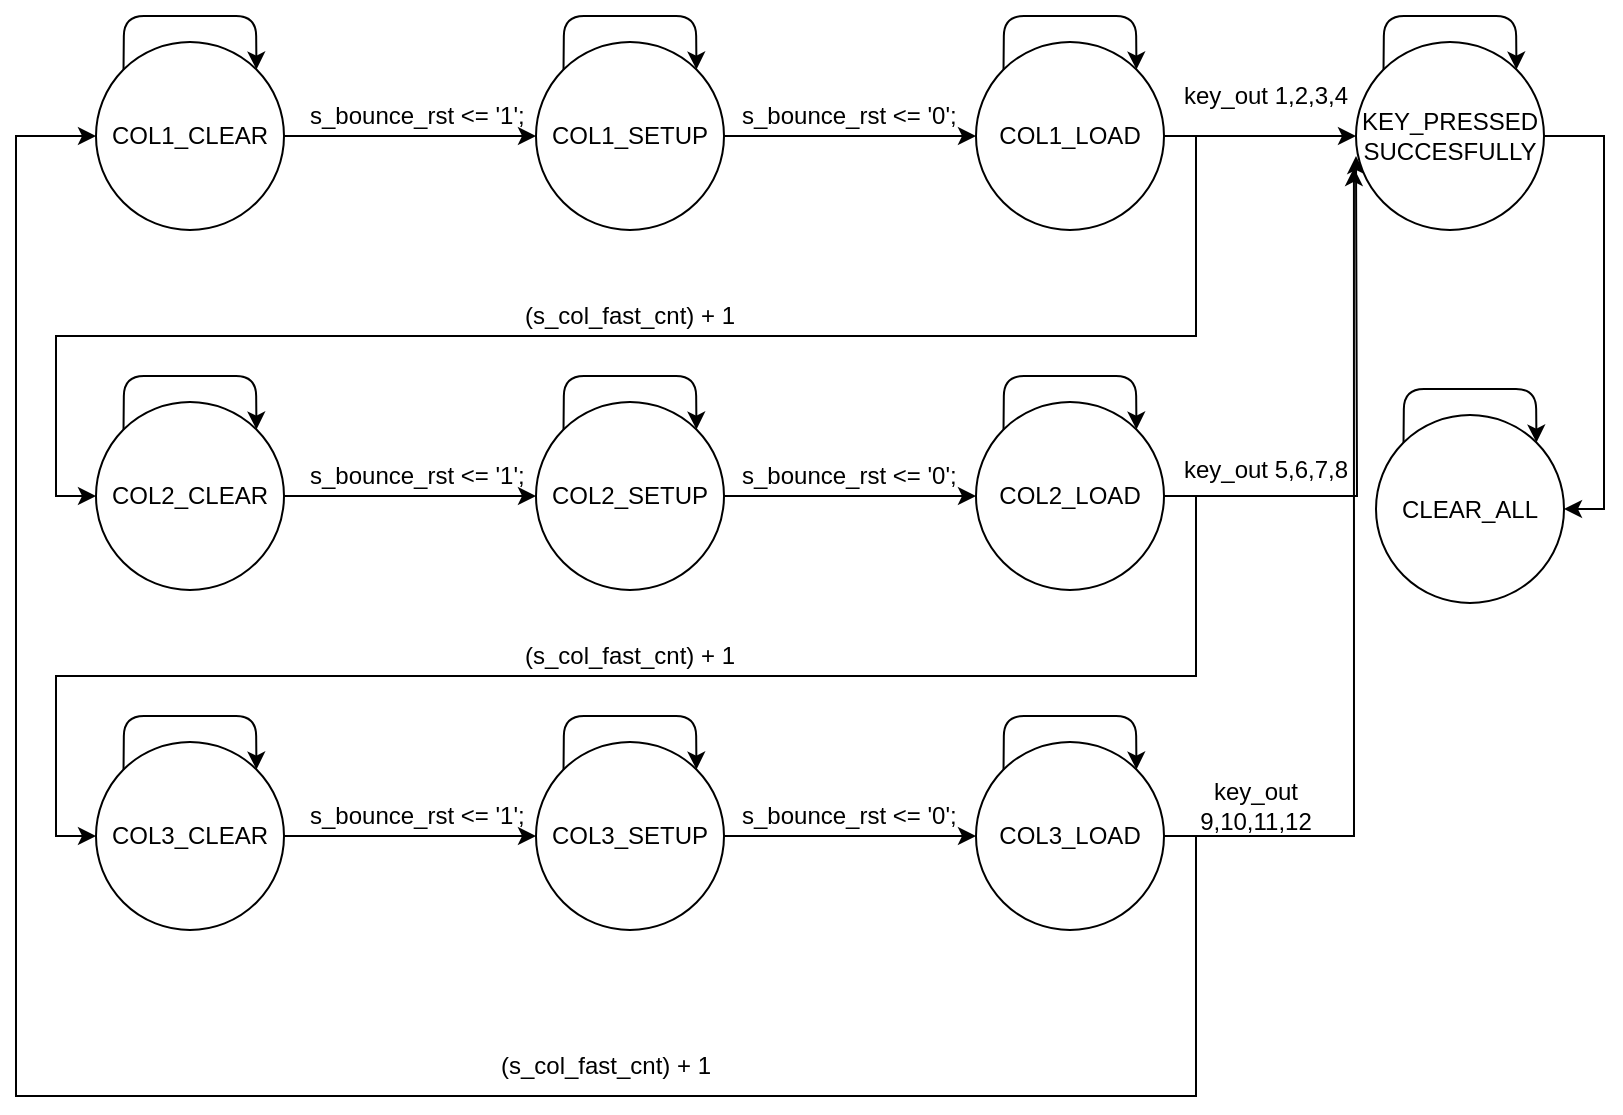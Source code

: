 <mxfile version="14.6.3" type="device"><diagram id="u2z5i0WEAehQL4D032E_" name="Page-1"><mxGraphModel dx="1342" dy="582" grid="1" gridSize="10" guides="1" tooltips="1" connect="1" arrows="1" fold="1" page="1" pageScale="1" pageWidth="827" pageHeight="1169" math="0" shadow="0"><root><mxCell id="0"/><mxCell id="1" parent="0"/><mxCell id="0HbPbbb8geqs01IQCP4d-11" style="edgeStyle=orthogonalEdgeStyle;rounded=0;orthogonalLoop=1;jettySize=auto;html=1;entryX=0;entryY=0.5;entryDx=0;entryDy=0;" edge="1" parent="1" source="0HbPbbb8geqs01IQCP4d-2" target="0HbPbbb8geqs01IQCP4d-5"><mxGeometry relative="1" as="geometry"/></mxCell><mxCell id="0HbPbbb8geqs01IQCP4d-2" value="" style="ellipse;whiteSpace=wrap;html=1;aspect=fixed;" vertex="1" parent="1"><mxGeometry x="50" y="83" width="94" height="94" as="geometry"/></mxCell><mxCell id="0HbPbbb8geqs01IQCP4d-3" value="COL1_CLEAR" style="text;html=1;strokeColor=none;fillColor=none;align=center;verticalAlign=middle;whiteSpace=wrap;rounded=0;" vertex="1" parent="1"><mxGeometry x="77" y="120" width="40" height="20" as="geometry"/></mxCell><mxCell id="0HbPbbb8geqs01IQCP4d-4" value="" style="endArrow=classic;html=1;exitX=0;exitY=0;exitDx=0;exitDy=0;entryX=1;entryY=0;entryDx=0;entryDy=0;" edge="1" parent="1" source="0HbPbbb8geqs01IQCP4d-2" target="0HbPbbb8geqs01IQCP4d-2"><mxGeometry width="50" height="50" relative="1" as="geometry"><mxPoint x="57" y="50" as="sourcePoint"/><mxPoint x="107" as="targetPoint"/><Array as="points"><mxPoint x="64" y="70"/><mxPoint x="97" y="70"/><mxPoint x="130" y="70"/></Array></mxGeometry></mxCell><mxCell id="0HbPbbb8geqs01IQCP4d-12" style="edgeStyle=orthogonalEdgeStyle;rounded=0;orthogonalLoop=1;jettySize=auto;html=1;entryX=0;entryY=0.5;entryDx=0;entryDy=0;" edge="1" parent="1" source="0HbPbbb8geqs01IQCP4d-5" target="0HbPbbb8geqs01IQCP4d-8"><mxGeometry relative="1" as="geometry"/></mxCell><mxCell id="0HbPbbb8geqs01IQCP4d-5" value="" style="ellipse;whiteSpace=wrap;html=1;aspect=fixed;" vertex="1" parent="1"><mxGeometry x="270" y="83" width="94" height="94" as="geometry"/></mxCell><mxCell id="0HbPbbb8geqs01IQCP4d-6" value="COL1_SETUP" style="text;html=1;strokeColor=none;fillColor=none;align=center;verticalAlign=middle;whiteSpace=wrap;rounded=0;" vertex="1" parent="1"><mxGeometry x="297" y="120" width="40" height="20" as="geometry"/></mxCell><mxCell id="0HbPbbb8geqs01IQCP4d-7" value="" style="endArrow=classic;html=1;exitX=0;exitY=0;exitDx=0;exitDy=0;entryX=1;entryY=0;entryDx=0;entryDy=0;" edge="1" parent="1" source="0HbPbbb8geqs01IQCP4d-5" target="0HbPbbb8geqs01IQCP4d-5"><mxGeometry width="50" height="50" relative="1" as="geometry"><mxPoint x="277" y="50" as="sourcePoint"/><mxPoint x="327" as="targetPoint"/><Array as="points"><mxPoint x="284" y="70"/><mxPoint x="317" y="70"/><mxPoint x="350" y="70"/></Array></mxGeometry></mxCell><mxCell id="0HbPbbb8geqs01IQCP4d-41" style="edgeStyle=orthogonalEdgeStyle;rounded=0;orthogonalLoop=1;jettySize=auto;html=1;entryX=0;entryY=0.5;entryDx=0;entryDy=0;" edge="1" parent="1" source="0HbPbbb8geqs01IQCP4d-8" target="0HbPbbb8geqs01IQCP4d-16"><mxGeometry relative="1" as="geometry"><Array as="points"><mxPoint x="600" y="130"/><mxPoint x="600" y="230"/><mxPoint x="30" y="230"/><mxPoint x="30" y="310"/></Array></mxGeometry></mxCell><mxCell id="0HbPbbb8geqs01IQCP4d-50" style="edgeStyle=orthogonalEdgeStyle;rounded=0;orthogonalLoop=1;jettySize=auto;html=1;entryX=0;entryY=0.5;entryDx=0;entryDy=0;" edge="1" parent="1" source="0HbPbbb8geqs01IQCP4d-8" target="0HbPbbb8geqs01IQCP4d-44"><mxGeometry relative="1" as="geometry"/></mxCell><mxCell id="0HbPbbb8geqs01IQCP4d-8" value="" style="ellipse;whiteSpace=wrap;html=1;aspect=fixed;" vertex="1" parent="1"><mxGeometry x="490" y="83" width="94" height="94" as="geometry"/></mxCell><mxCell id="0HbPbbb8geqs01IQCP4d-9" value="COL1_LOAD" style="text;html=1;strokeColor=none;fillColor=none;align=center;verticalAlign=middle;whiteSpace=wrap;rounded=0;" vertex="1" parent="1"><mxGeometry x="517" y="120" width="40" height="20" as="geometry"/></mxCell><mxCell id="0HbPbbb8geqs01IQCP4d-10" value="" style="endArrow=classic;html=1;exitX=0;exitY=0;exitDx=0;exitDy=0;entryX=1;entryY=0;entryDx=0;entryDy=0;" edge="1" parent="1" source="0HbPbbb8geqs01IQCP4d-8" target="0HbPbbb8geqs01IQCP4d-8"><mxGeometry width="50" height="50" relative="1" as="geometry"><mxPoint x="497" y="50" as="sourcePoint"/><mxPoint x="547" as="targetPoint"/><Array as="points"><mxPoint x="504" y="70"/><mxPoint x="537" y="70"/><mxPoint x="570" y="70"/></Array></mxGeometry></mxCell><mxCell id="0HbPbbb8geqs01IQCP4d-13" value="&amp;nbsp;s_bounce_rst &amp;lt;= '1';" style="text;html=1;strokeColor=none;fillColor=none;align=center;verticalAlign=middle;whiteSpace=wrap;rounded=0;" vertex="1" parent="1"><mxGeometry x="144" y="110" width="130" height="20" as="geometry"/></mxCell><mxCell id="0HbPbbb8geqs01IQCP4d-14" value="&amp;nbsp;s_bounce_rst &amp;lt;= '0';" style="text;html=1;strokeColor=none;fillColor=none;align=center;verticalAlign=middle;whiteSpace=wrap;rounded=0;" vertex="1" parent="1"><mxGeometry x="360" y="110" width="130" height="20" as="geometry"/></mxCell><mxCell id="0HbPbbb8geqs01IQCP4d-15" style="edgeStyle=orthogonalEdgeStyle;rounded=0;orthogonalLoop=1;jettySize=auto;html=1;entryX=0;entryY=0.5;entryDx=0;entryDy=0;" edge="1" parent="1" source="0HbPbbb8geqs01IQCP4d-16" target="0HbPbbb8geqs01IQCP4d-20"><mxGeometry relative="1" as="geometry"/></mxCell><mxCell id="0HbPbbb8geqs01IQCP4d-16" value="" style="ellipse;whiteSpace=wrap;html=1;aspect=fixed;" vertex="1" parent="1"><mxGeometry x="50" y="263" width="94" height="94" as="geometry"/></mxCell><mxCell id="0HbPbbb8geqs01IQCP4d-17" value="COL2_CLEAR" style="text;html=1;strokeColor=none;fillColor=none;align=center;verticalAlign=middle;whiteSpace=wrap;rounded=0;" vertex="1" parent="1"><mxGeometry x="77" y="300" width="40" height="20" as="geometry"/></mxCell><mxCell id="0HbPbbb8geqs01IQCP4d-18" value="" style="endArrow=classic;html=1;exitX=0;exitY=0;exitDx=0;exitDy=0;entryX=1;entryY=0;entryDx=0;entryDy=0;" edge="1" parent="1" source="0HbPbbb8geqs01IQCP4d-16" target="0HbPbbb8geqs01IQCP4d-16"><mxGeometry width="50" height="50" relative="1" as="geometry"><mxPoint x="57" y="230" as="sourcePoint"/><mxPoint x="107" y="180" as="targetPoint"/><Array as="points"><mxPoint x="64" y="250"/><mxPoint x="97" y="250"/><mxPoint x="130" y="250"/></Array></mxGeometry></mxCell><mxCell id="0HbPbbb8geqs01IQCP4d-19" style="edgeStyle=orthogonalEdgeStyle;rounded=0;orthogonalLoop=1;jettySize=auto;html=1;entryX=0;entryY=0.5;entryDx=0;entryDy=0;" edge="1" parent="1" source="0HbPbbb8geqs01IQCP4d-20" target="0HbPbbb8geqs01IQCP4d-23"><mxGeometry relative="1" as="geometry"/></mxCell><mxCell id="0HbPbbb8geqs01IQCP4d-20" value="" style="ellipse;whiteSpace=wrap;html=1;aspect=fixed;" vertex="1" parent="1"><mxGeometry x="270" y="263" width="94" height="94" as="geometry"/></mxCell><mxCell id="0HbPbbb8geqs01IQCP4d-21" value="COL2_SETUP" style="text;html=1;strokeColor=none;fillColor=none;align=center;verticalAlign=middle;whiteSpace=wrap;rounded=0;" vertex="1" parent="1"><mxGeometry x="297" y="300" width="40" height="20" as="geometry"/></mxCell><mxCell id="0HbPbbb8geqs01IQCP4d-22" value="" style="endArrow=classic;html=1;exitX=0;exitY=0;exitDx=0;exitDy=0;entryX=1;entryY=0;entryDx=0;entryDy=0;" edge="1" parent="1" source="0HbPbbb8geqs01IQCP4d-20" target="0HbPbbb8geqs01IQCP4d-20"><mxGeometry width="50" height="50" relative="1" as="geometry"><mxPoint x="277" y="230" as="sourcePoint"/><mxPoint x="327" y="180" as="targetPoint"/><Array as="points"><mxPoint x="284" y="250"/><mxPoint x="317" y="250"/><mxPoint x="350" y="250"/></Array></mxGeometry></mxCell><mxCell id="0HbPbbb8geqs01IQCP4d-42" style="edgeStyle=orthogonalEdgeStyle;rounded=0;orthogonalLoop=1;jettySize=auto;html=1;entryX=0;entryY=0.5;entryDx=0;entryDy=0;" edge="1" parent="1" source="0HbPbbb8geqs01IQCP4d-23" target="0HbPbbb8geqs01IQCP4d-29"><mxGeometry relative="1" as="geometry"><Array as="points"><mxPoint x="600" y="310"/><mxPoint x="600" y="400"/><mxPoint x="30" y="400"/><mxPoint x="30" y="480"/></Array></mxGeometry></mxCell><mxCell id="0HbPbbb8geqs01IQCP4d-51" style="edgeStyle=orthogonalEdgeStyle;rounded=0;orthogonalLoop=1;jettySize=auto;html=1;" edge="1" parent="1" source="0HbPbbb8geqs01IQCP4d-23"><mxGeometry relative="1" as="geometry"><mxPoint x="680" y="140" as="targetPoint"/></mxGeometry></mxCell><mxCell id="0HbPbbb8geqs01IQCP4d-23" value="" style="ellipse;whiteSpace=wrap;html=1;aspect=fixed;" vertex="1" parent="1"><mxGeometry x="490" y="263" width="94" height="94" as="geometry"/></mxCell><mxCell id="0HbPbbb8geqs01IQCP4d-24" value="COL2_LOAD" style="text;html=1;strokeColor=none;fillColor=none;align=center;verticalAlign=middle;whiteSpace=wrap;rounded=0;" vertex="1" parent="1"><mxGeometry x="517" y="300" width="40" height="20" as="geometry"/></mxCell><mxCell id="0HbPbbb8geqs01IQCP4d-25" value="" style="endArrow=classic;html=1;exitX=0;exitY=0;exitDx=0;exitDy=0;entryX=1;entryY=0;entryDx=0;entryDy=0;" edge="1" parent="1" source="0HbPbbb8geqs01IQCP4d-23" target="0HbPbbb8geqs01IQCP4d-23"><mxGeometry width="50" height="50" relative="1" as="geometry"><mxPoint x="497" y="230" as="sourcePoint"/><mxPoint x="547" y="180" as="targetPoint"/><Array as="points"><mxPoint x="504" y="250"/><mxPoint x="537" y="250"/><mxPoint x="570" y="250"/></Array></mxGeometry></mxCell><mxCell id="0HbPbbb8geqs01IQCP4d-26" value="&amp;nbsp;s_bounce_rst &amp;lt;= '1';" style="text;html=1;strokeColor=none;fillColor=none;align=center;verticalAlign=middle;whiteSpace=wrap;rounded=0;" vertex="1" parent="1"><mxGeometry x="144" y="290" width="130" height="20" as="geometry"/></mxCell><mxCell id="0HbPbbb8geqs01IQCP4d-27" value="&amp;nbsp;s_bounce_rst &amp;lt;= '0';" style="text;html=1;strokeColor=none;fillColor=none;align=center;verticalAlign=middle;whiteSpace=wrap;rounded=0;" vertex="1" parent="1"><mxGeometry x="360" y="290" width="130" height="20" as="geometry"/></mxCell><mxCell id="0HbPbbb8geqs01IQCP4d-28" style="edgeStyle=orthogonalEdgeStyle;rounded=0;orthogonalLoop=1;jettySize=auto;html=1;entryX=0;entryY=0.5;entryDx=0;entryDy=0;" edge="1" parent="1" source="0HbPbbb8geqs01IQCP4d-29" target="0HbPbbb8geqs01IQCP4d-33"><mxGeometry relative="1" as="geometry"/></mxCell><mxCell id="0HbPbbb8geqs01IQCP4d-29" value="" style="ellipse;whiteSpace=wrap;html=1;aspect=fixed;" vertex="1" parent="1"><mxGeometry x="50" y="433" width="94" height="94" as="geometry"/></mxCell><mxCell id="0HbPbbb8geqs01IQCP4d-30" value="COL3_CLEAR" style="text;html=1;strokeColor=none;fillColor=none;align=center;verticalAlign=middle;whiteSpace=wrap;rounded=0;" vertex="1" parent="1"><mxGeometry x="77" y="470" width="40" height="20" as="geometry"/></mxCell><mxCell id="0HbPbbb8geqs01IQCP4d-31" value="" style="endArrow=classic;html=1;exitX=0;exitY=0;exitDx=0;exitDy=0;entryX=1;entryY=0;entryDx=0;entryDy=0;" edge="1" parent="1" source="0HbPbbb8geqs01IQCP4d-29" target="0HbPbbb8geqs01IQCP4d-29"><mxGeometry width="50" height="50" relative="1" as="geometry"><mxPoint x="57" y="400" as="sourcePoint"/><mxPoint x="107" y="350" as="targetPoint"/><Array as="points"><mxPoint x="64" y="420"/><mxPoint x="97" y="420"/><mxPoint x="130" y="420"/></Array></mxGeometry></mxCell><mxCell id="0HbPbbb8geqs01IQCP4d-32" style="edgeStyle=orthogonalEdgeStyle;rounded=0;orthogonalLoop=1;jettySize=auto;html=1;entryX=0;entryY=0.5;entryDx=0;entryDy=0;" edge="1" parent="1" source="0HbPbbb8geqs01IQCP4d-33" target="0HbPbbb8geqs01IQCP4d-36"><mxGeometry relative="1" as="geometry"/></mxCell><mxCell id="0HbPbbb8geqs01IQCP4d-33" value="" style="ellipse;whiteSpace=wrap;html=1;aspect=fixed;" vertex="1" parent="1"><mxGeometry x="270" y="433" width="94" height="94" as="geometry"/></mxCell><mxCell id="0HbPbbb8geqs01IQCP4d-34" value="COL3_SETUP" style="text;html=1;strokeColor=none;fillColor=none;align=center;verticalAlign=middle;whiteSpace=wrap;rounded=0;" vertex="1" parent="1"><mxGeometry x="297" y="470" width="40" height="20" as="geometry"/></mxCell><mxCell id="0HbPbbb8geqs01IQCP4d-35" value="" style="endArrow=classic;html=1;exitX=0;exitY=0;exitDx=0;exitDy=0;entryX=1;entryY=0;entryDx=0;entryDy=0;" edge="1" parent="1" source="0HbPbbb8geqs01IQCP4d-33" target="0HbPbbb8geqs01IQCP4d-33"><mxGeometry width="50" height="50" relative="1" as="geometry"><mxPoint x="277" y="400" as="sourcePoint"/><mxPoint x="327" y="350" as="targetPoint"/><Array as="points"><mxPoint x="284" y="420"/><mxPoint x="317" y="420"/><mxPoint x="350" y="420"/></Array></mxGeometry></mxCell><mxCell id="0HbPbbb8geqs01IQCP4d-43" style="edgeStyle=orthogonalEdgeStyle;rounded=0;orthogonalLoop=1;jettySize=auto;html=1;entryX=0;entryY=0.5;entryDx=0;entryDy=0;" edge="1" parent="1" source="0HbPbbb8geqs01IQCP4d-36" target="0HbPbbb8geqs01IQCP4d-2"><mxGeometry relative="1" as="geometry"><Array as="points"><mxPoint x="600" y="480"/><mxPoint x="600" y="610"/><mxPoint x="10" y="610"/><mxPoint x="10" y="130"/></Array></mxGeometry></mxCell><mxCell id="0HbPbbb8geqs01IQCP4d-52" style="edgeStyle=orthogonalEdgeStyle;rounded=0;orthogonalLoop=1;jettySize=auto;html=1;entryX=-0.011;entryY=0.67;entryDx=0;entryDy=0;entryPerimeter=0;" edge="1" parent="1" source="0HbPbbb8geqs01IQCP4d-36" target="0HbPbbb8geqs01IQCP4d-44"><mxGeometry relative="1" as="geometry"><Array as="points"><mxPoint x="679" y="480"/></Array></mxGeometry></mxCell><mxCell id="0HbPbbb8geqs01IQCP4d-36" value="" style="ellipse;whiteSpace=wrap;html=1;aspect=fixed;" vertex="1" parent="1"><mxGeometry x="490" y="433" width="94" height="94" as="geometry"/></mxCell><mxCell id="0HbPbbb8geqs01IQCP4d-37" value="COL3_LOAD" style="text;html=1;strokeColor=none;fillColor=none;align=center;verticalAlign=middle;whiteSpace=wrap;rounded=0;" vertex="1" parent="1"><mxGeometry x="517" y="470" width="40" height="20" as="geometry"/></mxCell><mxCell id="0HbPbbb8geqs01IQCP4d-38" value="" style="endArrow=classic;html=1;exitX=0;exitY=0;exitDx=0;exitDy=0;entryX=1;entryY=0;entryDx=0;entryDy=0;" edge="1" parent="1" source="0HbPbbb8geqs01IQCP4d-36" target="0HbPbbb8geqs01IQCP4d-36"><mxGeometry width="50" height="50" relative="1" as="geometry"><mxPoint x="497" y="400" as="sourcePoint"/><mxPoint x="547" y="350" as="targetPoint"/><Array as="points"><mxPoint x="504" y="420"/><mxPoint x="537" y="420"/><mxPoint x="570" y="420"/></Array></mxGeometry></mxCell><mxCell id="0HbPbbb8geqs01IQCP4d-39" value="&amp;nbsp;s_bounce_rst &amp;lt;= '1';" style="text;html=1;strokeColor=none;fillColor=none;align=center;verticalAlign=middle;whiteSpace=wrap;rounded=0;" vertex="1" parent="1"><mxGeometry x="144" y="460" width="130" height="20" as="geometry"/></mxCell><mxCell id="0HbPbbb8geqs01IQCP4d-40" value="&amp;nbsp;s_bounce_rst &amp;lt;= '0';" style="text;html=1;strokeColor=none;fillColor=none;align=center;verticalAlign=middle;whiteSpace=wrap;rounded=0;" vertex="1" parent="1"><mxGeometry x="360" y="460" width="130" height="20" as="geometry"/></mxCell><mxCell id="0HbPbbb8geqs01IQCP4d-53" style="edgeStyle=orthogonalEdgeStyle;rounded=0;orthogonalLoop=1;jettySize=auto;html=1;entryX=1;entryY=0.5;entryDx=0;entryDy=0;" edge="1" parent="1" source="0HbPbbb8geqs01IQCP4d-44" target="0HbPbbb8geqs01IQCP4d-47"><mxGeometry relative="1" as="geometry"><Array as="points"><mxPoint x="804" y="130"/><mxPoint x="804" y="317"/></Array></mxGeometry></mxCell><mxCell id="0HbPbbb8geqs01IQCP4d-44" value="" style="ellipse;whiteSpace=wrap;html=1;aspect=fixed;" vertex="1" parent="1"><mxGeometry x="680" y="83" width="94" height="94" as="geometry"/></mxCell><mxCell id="0HbPbbb8geqs01IQCP4d-45" value="KEY_PRESSED&lt;br&gt;SUCCESFULLY" style="text;html=1;strokeColor=none;fillColor=none;align=center;verticalAlign=middle;whiteSpace=wrap;rounded=0;" vertex="1" parent="1"><mxGeometry x="707" y="120" width="40" height="20" as="geometry"/></mxCell><mxCell id="0HbPbbb8geqs01IQCP4d-46" value="" style="endArrow=classic;html=1;exitX=0;exitY=0;exitDx=0;exitDy=0;entryX=1;entryY=0;entryDx=0;entryDy=0;" edge="1" parent="1" source="0HbPbbb8geqs01IQCP4d-44" target="0HbPbbb8geqs01IQCP4d-44"><mxGeometry width="50" height="50" relative="1" as="geometry"><mxPoint x="687" y="50" as="sourcePoint"/><mxPoint x="737" as="targetPoint"/><Array as="points"><mxPoint x="694" y="70"/><mxPoint x="727" y="70"/><mxPoint x="760" y="70"/></Array></mxGeometry></mxCell><mxCell id="0HbPbbb8geqs01IQCP4d-47" value="" style="ellipse;whiteSpace=wrap;html=1;aspect=fixed;" vertex="1" parent="1"><mxGeometry x="690" y="269.5" width="94" height="94" as="geometry"/></mxCell><mxCell id="0HbPbbb8geqs01IQCP4d-48" value="CLEAR_ALL" style="text;html=1;strokeColor=none;fillColor=none;align=center;verticalAlign=middle;whiteSpace=wrap;rounded=0;" vertex="1" parent="1"><mxGeometry x="717" y="306.5" width="40" height="20" as="geometry"/></mxCell><mxCell id="0HbPbbb8geqs01IQCP4d-49" value="" style="endArrow=classic;html=1;exitX=0;exitY=0;exitDx=0;exitDy=0;entryX=1;entryY=0;entryDx=0;entryDy=0;" edge="1" parent="1" source="0HbPbbb8geqs01IQCP4d-47" target="0HbPbbb8geqs01IQCP4d-47"><mxGeometry width="50" height="50" relative="1" as="geometry"><mxPoint x="697" y="236.5" as="sourcePoint"/><mxPoint x="747" y="186.5" as="targetPoint"/><Array as="points"><mxPoint x="704" y="256.5"/><mxPoint x="737" y="256.5"/><mxPoint x="770" y="256.5"/></Array></mxGeometry></mxCell><mxCell id="0HbPbbb8geqs01IQCP4d-54" value="key_out 1,2,3,4" style="text;html=1;strokeColor=none;fillColor=none;align=center;verticalAlign=middle;whiteSpace=wrap;rounded=0;" vertex="1" parent="1"><mxGeometry x="590" y="100" width="90" height="20" as="geometry"/></mxCell><mxCell id="0HbPbbb8geqs01IQCP4d-56" value="key_out 5,6,7,8" style="text;html=1;strokeColor=none;fillColor=none;align=center;verticalAlign=middle;whiteSpace=wrap;rounded=0;" vertex="1" parent="1"><mxGeometry x="590" y="286.5" width="90" height="20" as="geometry"/></mxCell><mxCell id="0HbPbbb8geqs01IQCP4d-57" value="key_out 9,10,11,12" style="text;html=1;strokeColor=none;fillColor=none;align=center;verticalAlign=middle;whiteSpace=wrap;rounded=0;" vertex="1" parent="1"><mxGeometry x="590" y="450" width="80" height="30" as="geometry"/></mxCell><mxCell id="0HbPbbb8geqs01IQCP4d-58" value="(s_col_fast_cnt) + 1" style="text;html=1;strokeColor=none;fillColor=none;align=center;verticalAlign=middle;whiteSpace=wrap;rounded=0;" vertex="1" parent="1"><mxGeometry x="252" y="210" width="130" height="20" as="geometry"/></mxCell><mxCell id="0HbPbbb8geqs01IQCP4d-59" value="(s_col_fast_cnt) + 1" style="text;html=1;strokeColor=none;fillColor=none;align=center;verticalAlign=middle;whiteSpace=wrap;rounded=0;" vertex="1" parent="1"><mxGeometry x="252" y="380" width="130" height="20" as="geometry"/></mxCell><mxCell id="0HbPbbb8geqs01IQCP4d-60" value="(s_col_fast_cnt) + 1" style="text;html=1;strokeColor=none;fillColor=none;align=center;verticalAlign=middle;whiteSpace=wrap;rounded=0;" vertex="1" parent="1"><mxGeometry x="240" y="585" width="130" height="20" as="geometry"/></mxCell></root></mxGraphModel></diagram></mxfile>